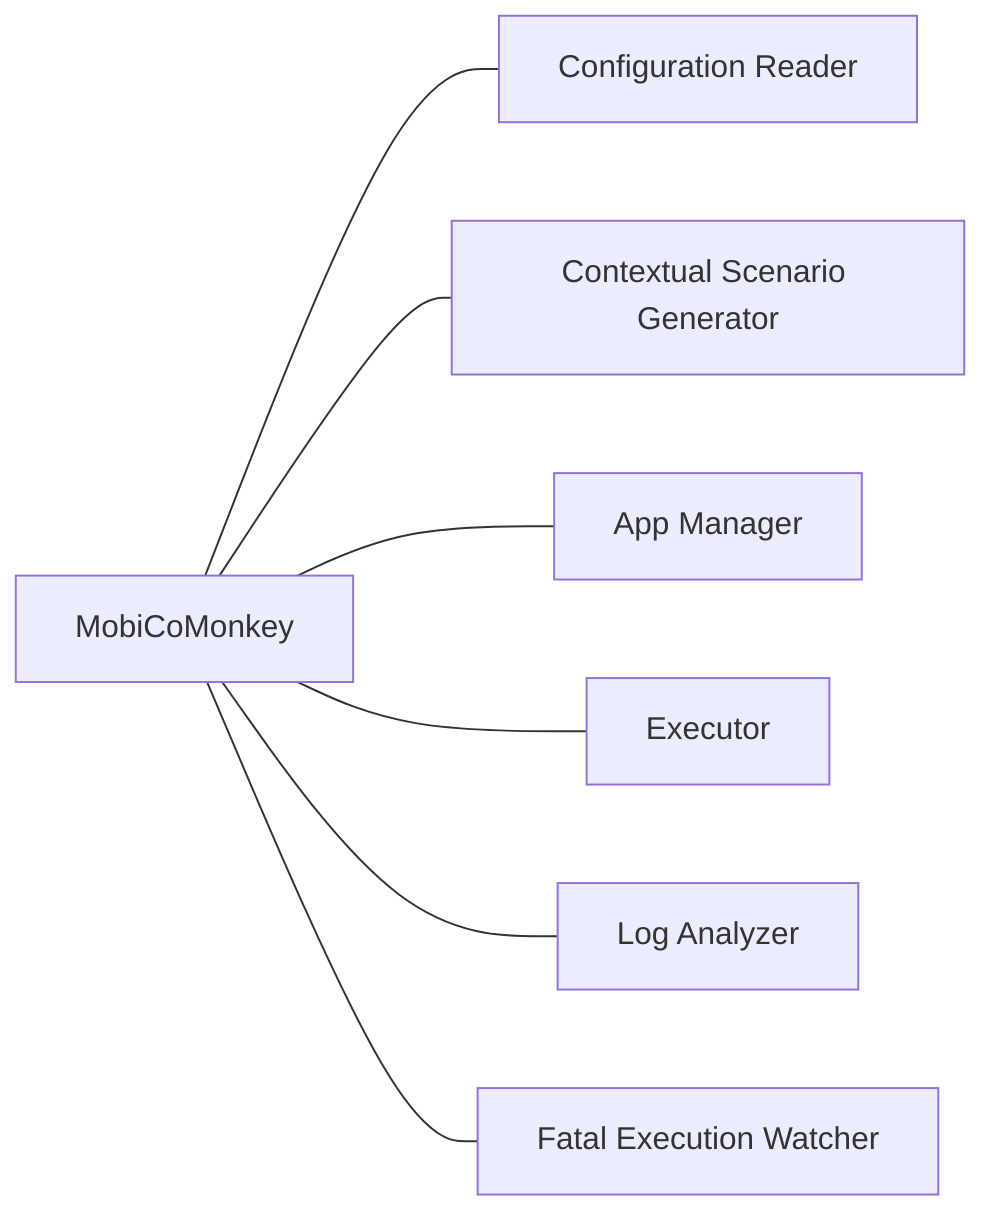 graph LR
    mcm[MobiCoMonkey]
    mcm --- a[Configuration Reader]
    mcm --- b[Contextual Scenario Generator]
    mcm --- c[App Manager]
    mcm --- d[Executor]
    mcm --- e[Log Analyzer]
    mcm --- f[Fatal Execution Watcher]